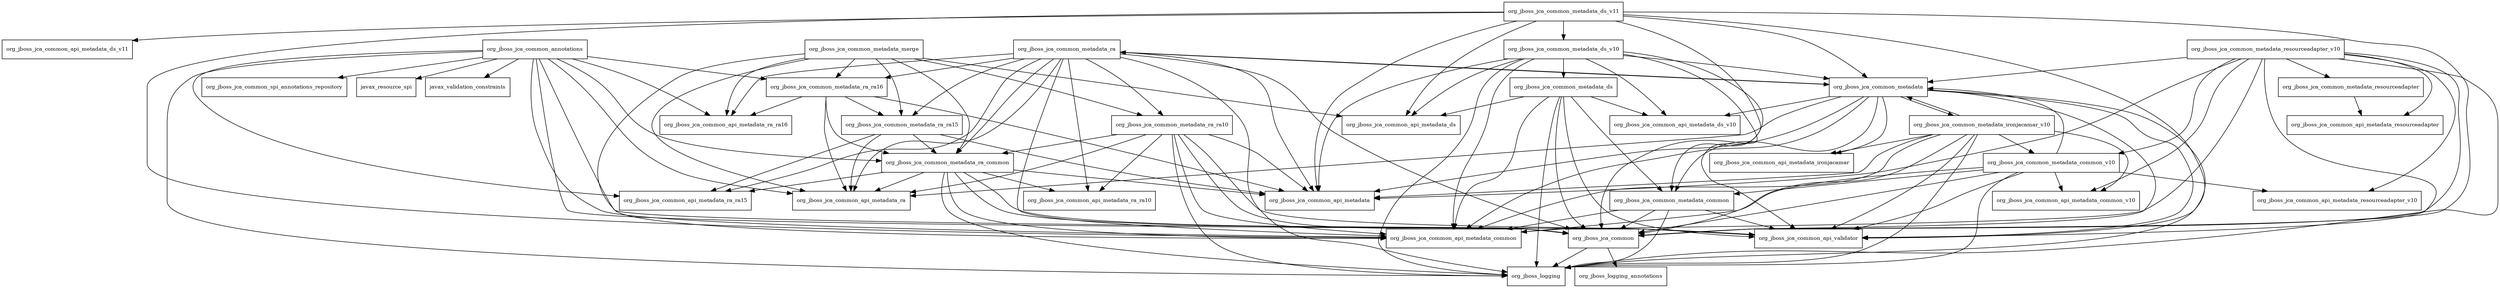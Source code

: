digraph ironjacamar_common_impl_1_0_26_Final_redhat_1_package_dependencies {
  node [shape = box, fontsize=10.0];
  org_jboss_jca_common -> org_jboss_logging;
  org_jboss_jca_common -> org_jboss_logging_annotations;
  org_jboss_jca_common_annotations -> javax_resource_spi;
  org_jboss_jca_common_annotations -> javax_validation_constraints;
  org_jboss_jca_common_annotations -> org_jboss_jca_common;
  org_jboss_jca_common_annotations -> org_jboss_jca_common_api_metadata_common;
  org_jboss_jca_common_annotations -> org_jboss_jca_common_api_metadata_ra;
  org_jboss_jca_common_annotations -> org_jboss_jca_common_api_metadata_ra_ra15;
  org_jboss_jca_common_annotations -> org_jboss_jca_common_api_metadata_ra_ra16;
  org_jboss_jca_common_annotations -> org_jboss_jca_common_api_validator;
  org_jboss_jca_common_annotations -> org_jboss_jca_common_metadata_ra_common;
  org_jboss_jca_common_annotations -> org_jboss_jca_common_metadata_ra_ra16;
  org_jboss_jca_common_annotations -> org_jboss_jca_common_spi_annotations_repository;
  org_jboss_jca_common_annotations -> org_jboss_logging;
  org_jboss_jca_common_metadata -> org_jboss_jca_common;
  org_jboss_jca_common_metadata -> org_jboss_jca_common_api_metadata;
  org_jboss_jca_common_metadata -> org_jboss_jca_common_api_metadata_common;
  org_jboss_jca_common_metadata -> org_jboss_jca_common_api_metadata_ds_v10;
  org_jboss_jca_common_metadata -> org_jboss_jca_common_api_metadata_ironjacamar;
  org_jboss_jca_common_metadata -> org_jboss_jca_common_api_metadata_ra;
  org_jboss_jca_common_metadata -> org_jboss_jca_common_api_validator;
  org_jboss_jca_common_metadata -> org_jboss_jca_common_metadata_common;
  org_jboss_jca_common_metadata -> org_jboss_jca_common_metadata_ironjacamar_v10;
  org_jboss_jca_common_metadata -> org_jboss_jca_common_metadata_ra;
  org_jboss_jca_common_metadata -> org_jboss_logging;
  org_jboss_jca_common_metadata_common -> org_jboss_jca_common;
  org_jboss_jca_common_metadata_common -> org_jboss_jca_common_api_metadata_common;
  org_jboss_jca_common_metadata_common -> org_jboss_jca_common_api_validator;
  org_jboss_jca_common_metadata_common -> org_jboss_logging;
  org_jboss_jca_common_metadata_common_v10 -> org_jboss_jca_common;
  org_jboss_jca_common_metadata_common_v10 -> org_jboss_jca_common_api_metadata_common;
  org_jboss_jca_common_metadata_common_v10 -> org_jboss_jca_common_api_metadata_common_v10;
  org_jboss_jca_common_metadata_common_v10 -> org_jboss_jca_common_api_metadata_resourceadapter_v10;
  org_jboss_jca_common_metadata_common_v10 -> org_jboss_jca_common_api_validator;
  org_jboss_jca_common_metadata_common_v10 -> org_jboss_jca_common_metadata;
  org_jboss_jca_common_metadata_common_v10 -> org_jboss_jca_common_metadata_common;
  org_jboss_jca_common_metadata_common_v10 -> org_jboss_logging;
  org_jboss_jca_common_metadata_ds -> org_jboss_jca_common;
  org_jboss_jca_common_metadata_ds -> org_jboss_jca_common_api_metadata_common;
  org_jboss_jca_common_metadata_ds -> org_jboss_jca_common_api_metadata_ds;
  org_jboss_jca_common_metadata_ds -> org_jboss_jca_common_api_metadata_ds_v10;
  org_jboss_jca_common_metadata_ds -> org_jboss_jca_common_api_validator;
  org_jboss_jca_common_metadata_ds -> org_jboss_jca_common_metadata_common;
  org_jboss_jca_common_metadata_ds -> org_jboss_logging;
  org_jboss_jca_common_metadata_ds_v10 -> org_jboss_jca_common;
  org_jboss_jca_common_metadata_ds_v10 -> org_jboss_jca_common_api_metadata;
  org_jboss_jca_common_metadata_ds_v10 -> org_jboss_jca_common_api_metadata_common;
  org_jboss_jca_common_metadata_ds_v10 -> org_jboss_jca_common_api_metadata_ds;
  org_jboss_jca_common_metadata_ds_v10 -> org_jboss_jca_common_api_metadata_ds_v10;
  org_jboss_jca_common_metadata_ds_v10 -> org_jboss_jca_common_api_validator;
  org_jboss_jca_common_metadata_ds_v10 -> org_jboss_jca_common_metadata;
  org_jboss_jca_common_metadata_ds_v10 -> org_jboss_jca_common_metadata_ds;
  org_jboss_jca_common_metadata_ds_v10 -> org_jboss_logging;
  org_jboss_jca_common_metadata_ds_v11 -> org_jboss_jca_common;
  org_jboss_jca_common_metadata_ds_v11 -> org_jboss_jca_common_api_metadata;
  org_jboss_jca_common_metadata_ds_v11 -> org_jboss_jca_common_api_metadata_common;
  org_jboss_jca_common_metadata_ds_v11 -> org_jboss_jca_common_api_metadata_ds;
  org_jboss_jca_common_metadata_ds_v11 -> org_jboss_jca_common_api_metadata_ds_v11;
  org_jboss_jca_common_metadata_ds_v11 -> org_jboss_jca_common_api_validator;
  org_jboss_jca_common_metadata_ds_v11 -> org_jboss_jca_common_metadata;
  org_jboss_jca_common_metadata_ds_v11 -> org_jboss_jca_common_metadata_common;
  org_jboss_jca_common_metadata_ds_v11 -> org_jboss_jca_common_metadata_ds_v10;
  org_jboss_jca_common_metadata_ironjacamar_v10 -> org_jboss_jca_common;
  org_jboss_jca_common_metadata_ironjacamar_v10 -> org_jboss_jca_common_api_metadata;
  org_jboss_jca_common_metadata_ironjacamar_v10 -> org_jboss_jca_common_api_metadata_common;
  org_jboss_jca_common_metadata_ironjacamar_v10 -> org_jboss_jca_common_api_metadata_common_v10;
  org_jboss_jca_common_metadata_ironjacamar_v10 -> org_jboss_jca_common_api_metadata_ironjacamar;
  org_jboss_jca_common_metadata_ironjacamar_v10 -> org_jboss_jca_common_api_validator;
  org_jboss_jca_common_metadata_ironjacamar_v10 -> org_jboss_jca_common_metadata;
  org_jboss_jca_common_metadata_ironjacamar_v10 -> org_jboss_jca_common_metadata_common_v10;
  org_jboss_jca_common_metadata_ironjacamar_v10 -> org_jboss_logging;
  org_jboss_jca_common_metadata_merge -> org_jboss_jca_common_api_metadata_common;
  org_jboss_jca_common_metadata_merge -> org_jboss_jca_common_api_metadata_ds;
  org_jboss_jca_common_metadata_merge -> org_jboss_jca_common_api_metadata_ra;
  org_jboss_jca_common_metadata_merge -> org_jboss_jca_common_api_metadata_ra_ra16;
  org_jboss_jca_common_metadata_merge -> org_jboss_jca_common_metadata_ra_common;
  org_jboss_jca_common_metadata_merge -> org_jboss_jca_common_metadata_ra_ra10;
  org_jboss_jca_common_metadata_merge -> org_jboss_jca_common_metadata_ra_ra15;
  org_jboss_jca_common_metadata_merge -> org_jboss_jca_common_metadata_ra_ra16;
  org_jboss_jca_common_metadata_ra -> org_jboss_jca_common;
  org_jboss_jca_common_metadata_ra -> org_jboss_jca_common_api_metadata;
  org_jboss_jca_common_metadata_ra -> org_jboss_jca_common_api_metadata_common;
  org_jboss_jca_common_metadata_ra -> org_jboss_jca_common_api_metadata_ra;
  org_jboss_jca_common_metadata_ra -> org_jboss_jca_common_api_metadata_ra_ra10;
  org_jboss_jca_common_metadata_ra -> org_jboss_jca_common_api_metadata_ra_ra15;
  org_jboss_jca_common_metadata_ra -> org_jboss_jca_common_api_metadata_ra_ra16;
  org_jboss_jca_common_metadata_ra -> org_jboss_jca_common_metadata;
  org_jboss_jca_common_metadata_ra -> org_jboss_jca_common_metadata_ra_common;
  org_jboss_jca_common_metadata_ra -> org_jboss_jca_common_metadata_ra_ra10;
  org_jboss_jca_common_metadata_ra -> org_jboss_jca_common_metadata_ra_ra15;
  org_jboss_jca_common_metadata_ra -> org_jboss_jca_common_metadata_ra_ra16;
  org_jboss_jca_common_metadata_ra -> org_jboss_logging;
  org_jboss_jca_common_metadata_ra_common -> org_jboss_jca_common;
  org_jboss_jca_common_metadata_ra_common -> org_jboss_jca_common_api_metadata;
  org_jboss_jca_common_metadata_ra_common -> org_jboss_jca_common_api_metadata_common;
  org_jboss_jca_common_metadata_ra_common -> org_jboss_jca_common_api_metadata_ra;
  org_jboss_jca_common_metadata_ra_common -> org_jboss_jca_common_api_metadata_ra_ra10;
  org_jboss_jca_common_metadata_ra_common -> org_jboss_jca_common_api_metadata_ra_ra15;
  org_jboss_jca_common_metadata_ra_common -> org_jboss_jca_common_api_validator;
  org_jboss_jca_common_metadata_ra_common -> org_jboss_logging;
  org_jboss_jca_common_metadata_ra_ra10 -> org_jboss_jca_common;
  org_jboss_jca_common_metadata_ra_ra10 -> org_jboss_jca_common_api_metadata;
  org_jboss_jca_common_metadata_ra_ra10 -> org_jboss_jca_common_api_metadata_common;
  org_jboss_jca_common_metadata_ra_ra10 -> org_jboss_jca_common_api_metadata_ra;
  org_jboss_jca_common_metadata_ra_ra10 -> org_jboss_jca_common_api_metadata_ra_ra10;
  org_jboss_jca_common_metadata_ra_ra10 -> org_jboss_jca_common_api_validator;
  org_jboss_jca_common_metadata_ra_ra10 -> org_jboss_jca_common_metadata_ra_common;
  org_jboss_jca_common_metadata_ra_ra10 -> org_jboss_logging;
  org_jboss_jca_common_metadata_ra_ra15 -> org_jboss_jca_common_api_metadata;
  org_jboss_jca_common_metadata_ra_ra15 -> org_jboss_jca_common_api_metadata_ra;
  org_jboss_jca_common_metadata_ra_ra15 -> org_jboss_jca_common_api_metadata_ra_ra15;
  org_jboss_jca_common_metadata_ra_ra15 -> org_jboss_jca_common_metadata_ra_common;
  org_jboss_jca_common_metadata_ra_ra16 -> org_jboss_jca_common_api_metadata;
  org_jboss_jca_common_metadata_ra_ra16 -> org_jboss_jca_common_api_metadata_ra;
  org_jboss_jca_common_metadata_ra_ra16 -> org_jboss_jca_common_api_metadata_ra_ra16;
  org_jboss_jca_common_metadata_ra_ra16 -> org_jboss_jca_common_metadata_ra_common;
  org_jboss_jca_common_metadata_ra_ra16 -> org_jboss_jca_common_metadata_ra_ra15;
  org_jboss_jca_common_metadata_resourceadapter -> org_jboss_jca_common_api_metadata_resourceadapter;
  org_jboss_jca_common_metadata_resourceadapter_v10 -> org_jboss_jca_common;
  org_jboss_jca_common_metadata_resourceadapter_v10 -> org_jboss_jca_common_api_metadata;
  org_jboss_jca_common_metadata_resourceadapter_v10 -> org_jboss_jca_common_api_metadata_common;
  org_jboss_jca_common_metadata_resourceadapter_v10 -> org_jboss_jca_common_api_metadata_common_v10;
  org_jboss_jca_common_metadata_resourceadapter_v10 -> org_jboss_jca_common_api_metadata_resourceadapter;
  org_jboss_jca_common_metadata_resourceadapter_v10 -> org_jboss_jca_common_api_metadata_resourceadapter_v10;
  org_jboss_jca_common_metadata_resourceadapter_v10 -> org_jboss_jca_common_api_validator;
  org_jboss_jca_common_metadata_resourceadapter_v10 -> org_jboss_jca_common_metadata;
  org_jboss_jca_common_metadata_resourceadapter_v10 -> org_jboss_jca_common_metadata_common_v10;
  org_jboss_jca_common_metadata_resourceadapter_v10 -> org_jboss_jca_common_metadata_resourceadapter;
  org_jboss_jca_common_metadata_resourceadapter_v10 -> org_jboss_logging;
}
